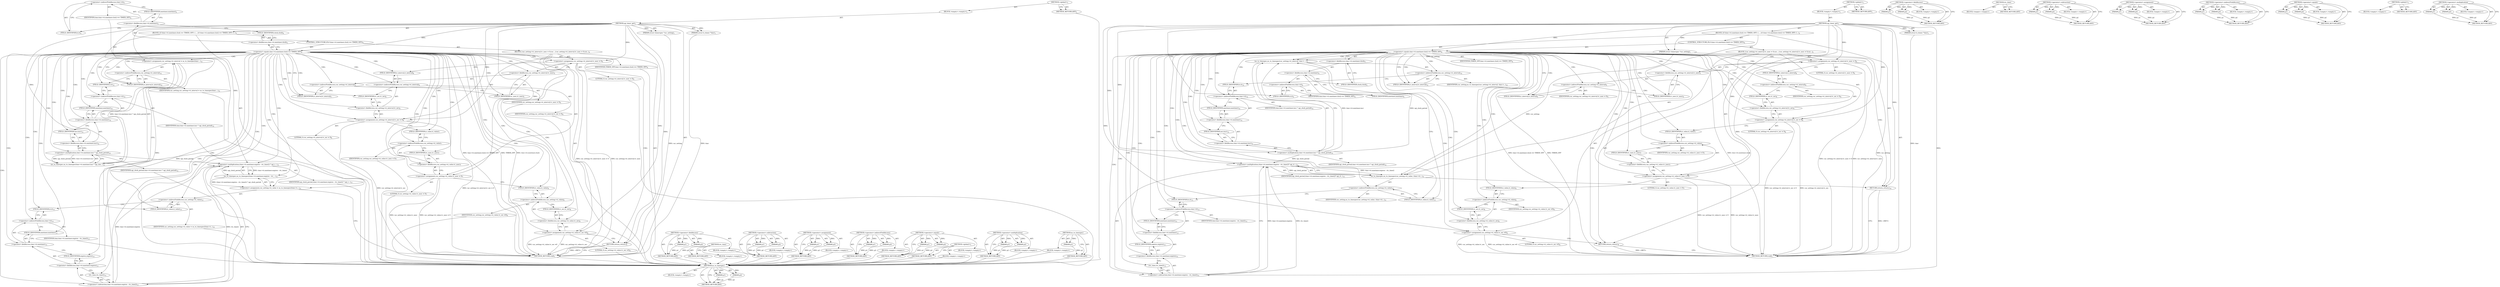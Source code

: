 digraph "&lt;operator&gt;.multiplication" {
vulnerable_122 [label=<(METHOD,ns_to_timespec)>];
vulnerable_123 [label=<(PARAM,p1)>];
vulnerable_124 [label=<(PARAM,p2)>];
vulnerable_125 [label=<(BLOCK,&lt;empty&gt;,&lt;empty&gt;)>];
vulnerable_126 [label=<(METHOD_RETURN,ANY)>];
vulnerable_6 [label=<(METHOD,&lt;global&gt;)<SUB>1</SUB>>];
vulnerable_7 [label=<(BLOCK,&lt;empty&gt;,&lt;empty&gt;)<SUB>1</SUB>>];
vulnerable_8 [label=<(METHOD,sgi_timer_get)<SUB>1</SUB>>];
vulnerable_9 [label=<(PARAM,struct k_itimer *timr)<SUB>1</SUB>>];
vulnerable_10 [label=<(PARAM,struct itimerspec *cur_setting)<SUB>1</SUB>>];
vulnerable_11 [label=<(BLOCK,{

	if (timr-&gt;it.mmtimer.clock == TIMER_OFF) {
...,{

	if (timr-&gt;it.mmtimer.clock == TIMER_OFF) {
...)<SUB>2</SUB>>];
vulnerable_12 [label=<(CONTROL_STRUCTURE,IF,if (timr-&gt;it.mmtimer.clock == TIMER_OFF))<SUB>4</SUB>>];
vulnerable_13 [label=<(&lt;operator&gt;.equals,timr-&gt;it.mmtimer.clock == TIMER_OFF)<SUB>4</SUB>>];
vulnerable_14 [label=<(&lt;operator&gt;.fieldAccess,timr-&gt;it.mmtimer.clock)<SUB>4</SUB>>];
vulnerable_15 [label=<(&lt;operator&gt;.fieldAccess,timr-&gt;it.mmtimer)<SUB>4</SUB>>];
vulnerable_16 [label=<(&lt;operator&gt;.indirectFieldAccess,timr-&gt;it)<SUB>4</SUB>>];
vulnerable_17 [label=<(IDENTIFIER,timr,timr-&gt;it.mmtimer.clock == TIMER_OFF)<SUB>4</SUB>>];
vulnerable_18 [label=<(FIELD_IDENTIFIER,it,it)<SUB>4</SUB>>];
vulnerable_19 [label=<(FIELD_IDENTIFIER,mmtimer,mmtimer)<SUB>4</SUB>>];
vulnerable_20 [label=<(FIELD_IDENTIFIER,clock,clock)<SUB>4</SUB>>];
vulnerable_21 [label=<(IDENTIFIER,TIMER_OFF,timr-&gt;it.mmtimer.clock == TIMER_OFF)<SUB>4</SUB>>];
vulnerable_22 [label=<(BLOCK,{
		cur_setting-&gt;it_interval.tv_nsec = 0;
		cur...,{
		cur_setting-&gt;it_interval.tv_nsec = 0;
		cur...)<SUB>4</SUB>>];
vulnerable_23 [label=<(&lt;operator&gt;.assignment,cur_setting-&gt;it_interval.tv_nsec = 0)<SUB>5</SUB>>];
vulnerable_24 [label=<(&lt;operator&gt;.fieldAccess,cur_setting-&gt;it_interval.tv_nsec)<SUB>5</SUB>>];
vulnerable_25 [label=<(&lt;operator&gt;.indirectFieldAccess,cur_setting-&gt;it_interval)<SUB>5</SUB>>];
vulnerable_26 [label=<(IDENTIFIER,cur_setting,cur_setting-&gt;it_interval.tv_nsec = 0)<SUB>5</SUB>>];
vulnerable_27 [label=<(FIELD_IDENTIFIER,it_interval,it_interval)<SUB>5</SUB>>];
vulnerable_28 [label=<(FIELD_IDENTIFIER,tv_nsec,tv_nsec)<SUB>5</SUB>>];
vulnerable_29 [label=<(LITERAL,0,cur_setting-&gt;it_interval.tv_nsec = 0)<SUB>5</SUB>>];
vulnerable_30 [label=<(&lt;operator&gt;.assignment,cur_setting-&gt;it_interval.tv_sec = 0)<SUB>6</SUB>>];
vulnerable_31 [label=<(&lt;operator&gt;.fieldAccess,cur_setting-&gt;it_interval.tv_sec)<SUB>6</SUB>>];
vulnerable_32 [label=<(&lt;operator&gt;.indirectFieldAccess,cur_setting-&gt;it_interval)<SUB>6</SUB>>];
vulnerable_33 [label=<(IDENTIFIER,cur_setting,cur_setting-&gt;it_interval.tv_sec = 0)<SUB>6</SUB>>];
vulnerable_34 [label=<(FIELD_IDENTIFIER,it_interval,it_interval)<SUB>6</SUB>>];
vulnerable_35 [label=<(FIELD_IDENTIFIER,tv_sec,tv_sec)<SUB>6</SUB>>];
vulnerable_36 [label=<(LITERAL,0,cur_setting-&gt;it_interval.tv_sec = 0)<SUB>6</SUB>>];
vulnerable_37 [label=<(&lt;operator&gt;.assignment,cur_setting-&gt;it_value.tv_nsec = 0)<SUB>7</SUB>>];
vulnerable_38 [label=<(&lt;operator&gt;.fieldAccess,cur_setting-&gt;it_value.tv_nsec)<SUB>7</SUB>>];
vulnerable_39 [label=<(&lt;operator&gt;.indirectFieldAccess,cur_setting-&gt;it_value)<SUB>7</SUB>>];
vulnerable_40 [label=<(IDENTIFIER,cur_setting,cur_setting-&gt;it_value.tv_nsec = 0)<SUB>7</SUB>>];
vulnerable_41 [label=<(FIELD_IDENTIFIER,it_value,it_value)<SUB>7</SUB>>];
vulnerable_42 [label=<(FIELD_IDENTIFIER,tv_nsec,tv_nsec)<SUB>7</SUB>>];
vulnerable_43 [label=<(LITERAL,0,cur_setting-&gt;it_value.tv_nsec = 0)<SUB>7</SUB>>];
vulnerable_44 [label=<(&lt;operator&gt;.assignment,cur_setting-&gt;it_value.tv_sec =0)<SUB>8</SUB>>];
vulnerable_45 [label=<(&lt;operator&gt;.fieldAccess,cur_setting-&gt;it_value.tv_sec)<SUB>8</SUB>>];
vulnerable_46 [label=<(&lt;operator&gt;.indirectFieldAccess,cur_setting-&gt;it_value)<SUB>8</SUB>>];
vulnerable_47 [label=<(IDENTIFIER,cur_setting,cur_setting-&gt;it_value.tv_sec =0)<SUB>8</SUB>>];
vulnerable_48 [label=<(FIELD_IDENTIFIER,it_value,it_value)<SUB>8</SUB>>];
vulnerable_49 [label=<(FIELD_IDENTIFIER,tv_sec,tv_sec)<SUB>8</SUB>>];
vulnerable_50 [label=<(LITERAL,0,cur_setting-&gt;it_value.tv_sec =0)<SUB>8</SUB>>];
vulnerable_51 [label=<(RETURN,return;,return;)<SUB>9</SUB>>];
vulnerable_52 [label=<(ns_to_timespec,ns_to_timespec(cur_setting-&gt;it_interval, timr-&gt;...)<SUB>12</SUB>>];
vulnerable_53 [label=<(&lt;operator&gt;.indirectFieldAccess,cur_setting-&gt;it_interval)<SUB>12</SUB>>];
vulnerable_54 [label=<(IDENTIFIER,cur_setting,ns_to_timespec(cur_setting-&gt;it_interval, timr-&gt;...)<SUB>12</SUB>>];
vulnerable_55 [label=<(FIELD_IDENTIFIER,it_interval,it_interval)<SUB>12</SUB>>];
vulnerable_56 [label=<(&lt;operator&gt;.multiplication,timr-&gt;it.mmtimer.incr * sgi_clock_period)<SUB>12</SUB>>];
vulnerable_57 [label=<(&lt;operator&gt;.fieldAccess,timr-&gt;it.mmtimer.incr)<SUB>12</SUB>>];
vulnerable_58 [label=<(&lt;operator&gt;.fieldAccess,timr-&gt;it.mmtimer)<SUB>12</SUB>>];
vulnerable_59 [label=<(&lt;operator&gt;.indirectFieldAccess,timr-&gt;it)<SUB>12</SUB>>];
vulnerable_60 [label=<(IDENTIFIER,timr,timr-&gt;it.mmtimer.incr * sgi_clock_period)<SUB>12</SUB>>];
vulnerable_61 [label=<(FIELD_IDENTIFIER,it,it)<SUB>12</SUB>>];
vulnerable_62 [label=<(FIELD_IDENTIFIER,mmtimer,mmtimer)<SUB>12</SUB>>];
vulnerable_63 [label=<(FIELD_IDENTIFIER,incr,incr)<SUB>12</SUB>>];
vulnerable_64 [label=<(IDENTIFIER,sgi_clock_period,timr-&gt;it.mmtimer.incr * sgi_clock_period)<SUB>12</SUB>>];
vulnerable_65 [label=<(ns_to_timespec,ns_to_timespec(cur_setting-&gt;it_value, (timr-&gt;it...)<SUB>13</SUB>>];
vulnerable_66 [label=<(&lt;operator&gt;.indirectFieldAccess,cur_setting-&gt;it_value)<SUB>13</SUB>>];
vulnerable_67 [label=<(IDENTIFIER,cur_setting,ns_to_timespec(cur_setting-&gt;it_value, (timr-&gt;it...)<SUB>13</SUB>>];
vulnerable_68 [label=<(FIELD_IDENTIFIER,it_value,it_value)<SUB>13</SUB>>];
vulnerable_69 [label=<(&lt;operator&gt;.multiplication,(timr-&gt;it.mmtimer.expires - rtc_time())* sgi_cl...)<SUB>13</SUB>>];
vulnerable_70 [label=<(&lt;operator&gt;.subtraction,timr-&gt;it.mmtimer.expires - rtc_time())<SUB>13</SUB>>];
vulnerable_71 [label=<(&lt;operator&gt;.fieldAccess,timr-&gt;it.mmtimer.expires)<SUB>13</SUB>>];
vulnerable_72 [label=<(&lt;operator&gt;.fieldAccess,timr-&gt;it.mmtimer)<SUB>13</SUB>>];
vulnerable_73 [label=<(&lt;operator&gt;.indirectFieldAccess,timr-&gt;it)<SUB>13</SUB>>];
vulnerable_74 [label=<(IDENTIFIER,timr,timr-&gt;it.mmtimer.expires - rtc_time())<SUB>13</SUB>>];
vulnerable_75 [label=<(FIELD_IDENTIFIER,it,it)<SUB>13</SUB>>];
vulnerable_76 [label=<(FIELD_IDENTIFIER,mmtimer,mmtimer)<SUB>13</SUB>>];
vulnerable_77 [label=<(FIELD_IDENTIFIER,expires,expires)<SUB>13</SUB>>];
vulnerable_78 [label=<(rtc_time,rtc_time())<SUB>13</SUB>>];
vulnerable_79 [label=<(IDENTIFIER,sgi_clock_period,(timr-&gt;it.mmtimer.expires - rtc_time())* sgi_cl...)<SUB>13</SUB>>];
vulnerable_80 [label=<(RETURN,return;,return;)<SUB>14</SUB>>];
vulnerable_81 [label=<(METHOD_RETURN,void)<SUB>1</SUB>>];
vulnerable_83 [label=<(METHOD_RETURN,ANY)<SUB>1</SUB>>];
vulnerable_107 [label=<(METHOD,&lt;operator&gt;.fieldAccess)>];
vulnerable_108 [label=<(PARAM,p1)>];
vulnerable_109 [label=<(PARAM,p2)>];
vulnerable_110 [label=<(BLOCK,&lt;empty&gt;,&lt;empty&gt;)>];
vulnerable_111 [label=<(METHOD_RETURN,ANY)>];
vulnerable_137 [label=<(METHOD,rtc_time)>];
vulnerable_138 [label=<(BLOCK,&lt;empty&gt;,&lt;empty&gt;)>];
vulnerable_139 [label=<(METHOD_RETURN,ANY)>];
vulnerable_132 [label=<(METHOD,&lt;operator&gt;.subtraction)>];
vulnerable_133 [label=<(PARAM,p1)>];
vulnerable_134 [label=<(PARAM,p2)>];
vulnerable_135 [label=<(BLOCK,&lt;empty&gt;,&lt;empty&gt;)>];
vulnerable_136 [label=<(METHOD_RETURN,ANY)>];
vulnerable_117 [label=<(METHOD,&lt;operator&gt;.assignment)>];
vulnerable_118 [label=<(PARAM,p1)>];
vulnerable_119 [label=<(PARAM,p2)>];
vulnerable_120 [label=<(BLOCK,&lt;empty&gt;,&lt;empty&gt;)>];
vulnerable_121 [label=<(METHOD_RETURN,ANY)>];
vulnerable_112 [label=<(METHOD,&lt;operator&gt;.indirectFieldAccess)>];
vulnerable_113 [label=<(PARAM,p1)>];
vulnerable_114 [label=<(PARAM,p2)>];
vulnerable_115 [label=<(BLOCK,&lt;empty&gt;,&lt;empty&gt;)>];
vulnerable_116 [label=<(METHOD_RETURN,ANY)>];
vulnerable_102 [label=<(METHOD,&lt;operator&gt;.equals)>];
vulnerable_103 [label=<(PARAM,p1)>];
vulnerable_104 [label=<(PARAM,p2)>];
vulnerable_105 [label=<(BLOCK,&lt;empty&gt;,&lt;empty&gt;)>];
vulnerable_106 [label=<(METHOD_RETURN,ANY)>];
vulnerable_96 [label=<(METHOD,&lt;global&gt;)<SUB>1</SUB>>];
vulnerable_97 [label=<(BLOCK,&lt;empty&gt;,&lt;empty&gt;)>];
vulnerable_98 [label=<(METHOD_RETURN,ANY)>];
vulnerable_127 [label=<(METHOD,&lt;operator&gt;.multiplication)>];
vulnerable_128 [label=<(PARAM,p1)>];
vulnerable_129 [label=<(PARAM,p2)>];
vulnerable_130 [label=<(BLOCK,&lt;empty&gt;,&lt;empty&gt;)>];
vulnerable_131 [label=<(METHOD_RETURN,ANY)>];
fixed_123 [label=<(METHOD,ns_to_timespec)>];
fixed_124 [label=<(PARAM,p1)>];
fixed_125 [label=<(BLOCK,&lt;empty&gt;,&lt;empty&gt;)>];
fixed_126 [label=<(METHOD_RETURN,ANY)>];
fixed_6 [label=<(METHOD,&lt;global&gt;)<SUB>1</SUB>>];
fixed_7 [label=<(BLOCK,&lt;empty&gt;,&lt;empty&gt;)<SUB>1</SUB>>];
fixed_8 [label=<(METHOD,sgi_timer_get)<SUB>1</SUB>>];
fixed_9 [label=<(PARAM,struct k_itimer *timr)<SUB>1</SUB>>];
fixed_10 [label=<(PARAM,struct itimerspec *cur_setting)<SUB>1</SUB>>];
fixed_11 [label=<(BLOCK,{

	if (timr-&gt;it.mmtimer.clock == TIMER_OFF) {
...,{

	if (timr-&gt;it.mmtimer.clock == TIMER_OFF) {
...)<SUB>2</SUB>>];
fixed_12 [label=<(CONTROL_STRUCTURE,IF,if (timr-&gt;it.mmtimer.clock == TIMER_OFF))<SUB>4</SUB>>];
fixed_13 [label=<(&lt;operator&gt;.equals,timr-&gt;it.mmtimer.clock == TIMER_OFF)<SUB>4</SUB>>];
fixed_14 [label=<(&lt;operator&gt;.fieldAccess,timr-&gt;it.mmtimer.clock)<SUB>4</SUB>>];
fixed_15 [label=<(&lt;operator&gt;.fieldAccess,timr-&gt;it.mmtimer)<SUB>4</SUB>>];
fixed_16 [label=<(&lt;operator&gt;.indirectFieldAccess,timr-&gt;it)<SUB>4</SUB>>];
fixed_17 [label=<(IDENTIFIER,timr,timr-&gt;it.mmtimer.clock == TIMER_OFF)<SUB>4</SUB>>];
fixed_18 [label=<(FIELD_IDENTIFIER,it,it)<SUB>4</SUB>>];
fixed_19 [label=<(FIELD_IDENTIFIER,mmtimer,mmtimer)<SUB>4</SUB>>];
fixed_20 [label=<(FIELD_IDENTIFIER,clock,clock)<SUB>4</SUB>>];
fixed_21 [label=<(IDENTIFIER,TIMER_OFF,timr-&gt;it.mmtimer.clock == TIMER_OFF)<SUB>4</SUB>>];
fixed_22 [label=<(BLOCK,{
		cur_setting-&gt;it_interval.tv_nsec = 0;
		cur...,{
		cur_setting-&gt;it_interval.tv_nsec = 0;
		cur...)<SUB>4</SUB>>];
fixed_23 [label=<(&lt;operator&gt;.assignment,cur_setting-&gt;it_interval.tv_nsec = 0)<SUB>5</SUB>>];
fixed_24 [label=<(&lt;operator&gt;.fieldAccess,cur_setting-&gt;it_interval.tv_nsec)<SUB>5</SUB>>];
fixed_25 [label=<(&lt;operator&gt;.indirectFieldAccess,cur_setting-&gt;it_interval)<SUB>5</SUB>>];
fixed_26 [label=<(IDENTIFIER,cur_setting,cur_setting-&gt;it_interval.tv_nsec = 0)<SUB>5</SUB>>];
fixed_27 [label=<(FIELD_IDENTIFIER,it_interval,it_interval)<SUB>5</SUB>>];
fixed_28 [label=<(FIELD_IDENTIFIER,tv_nsec,tv_nsec)<SUB>5</SUB>>];
fixed_29 [label=<(LITERAL,0,cur_setting-&gt;it_interval.tv_nsec = 0)<SUB>5</SUB>>];
fixed_30 [label=<(&lt;operator&gt;.assignment,cur_setting-&gt;it_interval.tv_sec = 0)<SUB>6</SUB>>];
fixed_31 [label=<(&lt;operator&gt;.fieldAccess,cur_setting-&gt;it_interval.tv_sec)<SUB>6</SUB>>];
fixed_32 [label=<(&lt;operator&gt;.indirectFieldAccess,cur_setting-&gt;it_interval)<SUB>6</SUB>>];
fixed_33 [label=<(IDENTIFIER,cur_setting,cur_setting-&gt;it_interval.tv_sec = 0)<SUB>6</SUB>>];
fixed_34 [label=<(FIELD_IDENTIFIER,it_interval,it_interval)<SUB>6</SUB>>];
fixed_35 [label=<(FIELD_IDENTIFIER,tv_sec,tv_sec)<SUB>6</SUB>>];
fixed_36 [label=<(LITERAL,0,cur_setting-&gt;it_interval.tv_sec = 0)<SUB>6</SUB>>];
fixed_37 [label=<(&lt;operator&gt;.assignment,cur_setting-&gt;it_value.tv_nsec = 0)<SUB>7</SUB>>];
fixed_38 [label=<(&lt;operator&gt;.fieldAccess,cur_setting-&gt;it_value.tv_nsec)<SUB>7</SUB>>];
fixed_39 [label=<(&lt;operator&gt;.indirectFieldAccess,cur_setting-&gt;it_value)<SUB>7</SUB>>];
fixed_40 [label=<(IDENTIFIER,cur_setting,cur_setting-&gt;it_value.tv_nsec = 0)<SUB>7</SUB>>];
fixed_41 [label=<(FIELD_IDENTIFIER,it_value,it_value)<SUB>7</SUB>>];
fixed_42 [label=<(FIELD_IDENTIFIER,tv_nsec,tv_nsec)<SUB>7</SUB>>];
fixed_43 [label=<(LITERAL,0,cur_setting-&gt;it_value.tv_nsec = 0)<SUB>7</SUB>>];
fixed_44 [label=<(&lt;operator&gt;.assignment,cur_setting-&gt;it_value.tv_sec =0)<SUB>8</SUB>>];
fixed_45 [label=<(&lt;operator&gt;.fieldAccess,cur_setting-&gt;it_value.tv_sec)<SUB>8</SUB>>];
fixed_46 [label=<(&lt;operator&gt;.indirectFieldAccess,cur_setting-&gt;it_value)<SUB>8</SUB>>];
fixed_47 [label=<(IDENTIFIER,cur_setting,cur_setting-&gt;it_value.tv_sec =0)<SUB>8</SUB>>];
fixed_48 [label=<(FIELD_IDENTIFIER,it_value,it_value)<SUB>8</SUB>>];
fixed_49 [label=<(FIELD_IDENTIFIER,tv_sec,tv_sec)<SUB>8</SUB>>];
fixed_50 [label=<(LITERAL,0,cur_setting-&gt;it_value.tv_sec =0)<SUB>8</SUB>>];
fixed_51 [label=<(RETURN,return;,return;)<SUB>9</SUB>>];
fixed_52 [label=<(&lt;operator&gt;.assignment,cur_setting-&gt;it_interval = ns_to_timespec(timr-...)<SUB>12</SUB>>];
fixed_53 [label=<(&lt;operator&gt;.indirectFieldAccess,cur_setting-&gt;it_interval)<SUB>12</SUB>>];
fixed_54 [label=<(IDENTIFIER,cur_setting,cur_setting-&gt;it_interval = ns_to_timespec(timr-...)<SUB>12</SUB>>];
fixed_55 [label=<(FIELD_IDENTIFIER,it_interval,it_interval)<SUB>12</SUB>>];
fixed_56 [label=<(ns_to_timespec,ns_to_timespec(timr-&gt;it.mmtimer.incr * sgi_cloc...)<SUB>12</SUB>>];
fixed_57 [label=<(&lt;operator&gt;.multiplication,timr-&gt;it.mmtimer.incr * sgi_clock_period)<SUB>12</SUB>>];
fixed_58 [label=<(&lt;operator&gt;.fieldAccess,timr-&gt;it.mmtimer.incr)<SUB>12</SUB>>];
fixed_59 [label=<(&lt;operator&gt;.fieldAccess,timr-&gt;it.mmtimer)<SUB>12</SUB>>];
fixed_60 [label=<(&lt;operator&gt;.indirectFieldAccess,timr-&gt;it)<SUB>12</SUB>>];
fixed_61 [label=<(IDENTIFIER,timr,timr-&gt;it.mmtimer.incr * sgi_clock_period)<SUB>12</SUB>>];
fixed_62 [label=<(FIELD_IDENTIFIER,it,it)<SUB>12</SUB>>];
fixed_63 [label=<(FIELD_IDENTIFIER,mmtimer,mmtimer)<SUB>12</SUB>>];
fixed_64 [label=<(FIELD_IDENTIFIER,incr,incr)<SUB>12</SUB>>];
fixed_65 [label=<(IDENTIFIER,sgi_clock_period,timr-&gt;it.mmtimer.incr * sgi_clock_period)<SUB>12</SUB>>];
fixed_66 [label=<(&lt;operator&gt;.assignment,cur_setting-&gt;it_value = ns_to_timespec((timr-&gt;i...)<SUB>13</SUB>>];
fixed_67 [label=<(&lt;operator&gt;.indirectFieldAccess,cur_setting-&gt;it_value)<SUB>13</SUB>>];
fixed_68 [label=<(IDENTIFIER,cur_setting,cur_setting-&gt;it_value = ns_to_timespec((timr-&gt;i...)<SUB>13</SUB>>];
fixed_69 [label=<(FIELD_IDENTIFIER,it_value,it_value)<SUB>13</SUB>>];
fixed_70 [label=<(ns_to_timespec,ns_to_timespec((timr-&gt;it.mmtimer.expires - rtc_...)<SUB>13</SUB>>];
fixed_71 [label=<(&lt;operator&gt;.multiplication,(timr-&gt;it.mmtimer.expires - rtc_time()) * sgi_c...)<SUB>13</SUB>>];
fixed_72 [label=<(&lt;operator&gt;.subtraction,timr-&gt;it.mmtimer.expires - rtc_time())<SUB>13</SUB>>];
fixed_73 [label=<(&lt;operator&gt;.fieldAccess,timr-&gt;it.mmtimer.expires)<SUB>13</SUB>>];
fixed_74 [label=<(&lt;operator&gt;.fieldAccess,timr-&gt;it.mmtimer)<SUB>13</SUB>>];
fixed_75 [label=<(&lt;operator&gt;.indirectFieldAccess,timr-&gt;it)<SUB>13</SUB>>];
fixed_76 [label=<(IDENTIFIER,timr,timr-&gt;it.mmtimer.expires - rtc_time())<SUB>13</SUB>>];
fixed_77 [label=<(FIELD_IDENTIFIER,it,it)<SUB>13</SUB>>];
fixed_78 [label=<(FIELD_IDENTIFIER,mmtimer,mmtimer)<SUB>13</SUB>>];
fixed_79 [label=<(FIELD_IDENTIFIER,expires,expires)<SUB>13</SUB>>];
fixed_80 [label=<(rtc_time,rtc_time())<SUB>13</SUB>>];
fixed_81 [label=<(IDENTIFIER,sgi_clock_period,(timr-&gt;it.mmtimer.expires - rtc_time()) * sgi_c...)<SUB>13</SUB>>];
fixed_82 [label=<(METHOD_RETURN,void)<SUB>1</SUB>>];
fixed_84 [label=<(METHOD_RETURN,ANY)<SUB>1</SUB>>];
fixed_108 [label=<(METHOD,&lt;operator&gt;.fieldAccess)>];
fixed_109 [label=<(PARAM,p1)>];
fixed_110 [label=<(PARAM,p2)>];
fixed_111 [label=<(BLOCK,&lt;empty&gt;,&lt;empty&gt;)>];
fixed_112 [label=<(METHOD_RETURN,ANY)>];
fixed_137 [label=<(METHOD,rtc_time)>];
fixed_138 [label=<(BLOCK,&lt;empty&gt;,&lt;empty&gt;)>];
fixed_139 [label=<(METHOD_RETURN,ANY)>];
fixed_132 [label=<(METHOD,&lt;operator&gt;.subtraction)>];
fixed_133 [label=<(PARAM,p1)>];
fixed_134 [label=<(PARAM,p2)>];
fixed_135 [label=<(BLOCK,&lt;empty&gt;,&lt;empty&gt;)>];
fixed_136 [label=<(METHOD_RETURN,ANY)>];
fixed_118 [label=<(METHOD,&lt;operator&gt;.assignment)>];
fixed_119 [label=<(PARAM,p1)>];
fixed_120 [label=<(PARAM,p2)>];
fixed_121 [label=<(BLOCK,&lt;empty&gt;,&lt;empty&gt;)>];
fixed_122 [label=<(METHOD_RETURN,ANY)>];
fixed_113 [label=<(METHOD,&lt;operator&gt;.indirectFieldAccess)>];
fixed_114 [label=<(PARAM,p1)>];
fixed_115 [label=<(PARAM,p2)>];
fixed_116 [label=<(BLOCK,&lt;empty&gt;,&lt;empty&gt;)>];
fixed_117 [label=<(METHOD_RETURN,ANY)>];
fixed_103 [label=<(METHOD,&lt;operator&gt;.equals)>];
fixed_104 [label=<(PARAM,p1)>];
fixed_105 [label=<(PARAM,p2)>];
fixed_106 [label=<(BLOCK,&lt;empty&gt;,&lt;empty&gt;)>];
fixed_107 [label=<(METHOD_RETURN,ANY)>];
fixed_97 [label=<(METHOD,&lt;global&gt;)<SUB>1</SUB>>];
fixed_98 [label=<(BLOCK,&lt;empty&gt;,&lt;empty&gt;)>];
fixed_99 [label=<(METHOD_RETURN,ANY)>];
fixed_127 [label=<(METHOD,&lt;operator&gt;.multiplication)>];
fixed_128 [label=<(PARAM,p1)>];
fixed_129 [label=<(PARAM,p2)>];
fixed_130 [label=<(BLOCK,&lt;empty&gt;,&lt;empty&gt;)>];
fixed_131 [label=<(METHOD_RETURN,ANY)>];
vulnerable_122 -> vulnerable_123  [key=0, label="AST: "];
vulnerable_122 -> vulnerable_123  [key=1, label="DDG: "];
vulnerable_122 -> vulnerable_125  [key=0, label="AST: "];
vulnerable_122 -> vulnerable_124  [key=0, label="AST: "];
vulnerable_122 -> vulnerable_124  [key=1, label="DDG: "];
vulnerable_122 -> vulnerable_126  [key=0, label="AST: "];
vulnerable_122 -> vulnerable_126  [key=1, label="CFG: "];
vulnerable_123 -> vulnerable_126  [key=0, label="DDG: p1"];
vulnerable_124 -> vulnerable_126  [key=0, label="DDG: p2"];
vulnerable_6 -> vulnerable_7  [key=0, label="AST: "];
vulnerable_6 -> vulnerable_83  [key=0, label="AST: "];
vulnerable_6 -> vulnerable_83  [key=1, label="CFG: "];
vulnerable_7 -> vulnerable_8  [key=0, label="AST: "];
vulnerable_8 -> vulnerable_9  [key=0, label="AST: "];
vulnerable_8 -> vulnerable_9  [key=1, label="DDG: "];
vulnerable_8 -> vulnerable_10  [key=0, label="AST: "];
vulnerable_8 -> vulnerable_10  [key=1, label="DDG: "];
vulnerable_8 -> vulnerable_11  [key=0, label="AST: "];
vulnerable_8 -> vulnerable_81  [key=0, label="AST: "];
vulnerable_8 -> vulnerable_18  [key=0, label="CFG: "];
vulnerable_8 -> vulnerable_80  [key=0, label="DDG: "];
vulnerable_8 -> vulnerable_13  [key=0, label="DDG: "];
vulnerable_8 -> vulnerable_23  [key=0, label="DDG: "];
vulnerable_8 -> vulnerable_30  [key=0, label="DDG: "];
vulnerable_8 -> vulnerable_37  [key=0, label="DDG: "];
vulnerable_8 -> vulnerable_44  [key=0, label="DDG: "];
vulnerable_8 -> vulnerable_51  [key=0, label="DDG: "];
vulnerable_8 -> vulnerable_56  [key=0, label="DDG: "];
vulnerable_8 -> vulnerable_69  [key=0, label="DDG: "];
vulnerable_8 -> vulnerable_70  [key=0, label="DDG: "];
vulnerable_9 -> vulnerable_81  [key=0, label="DDG: timr"];
vulnerable_10 -> vulnerable_81  [key=0, label="DDG: cur_setting"];
vulnerable_10 -> vulnerable_52  [key=0, label="DDG: cur_setting"];
vulnerable_10 -> vulnerable_65  [key=0, label="DDG: cur_setting"];
vulnerable_11 -> vulnerable_12  [key=0, label="AST: "];
vulnerable_11 -> vulnerable_52  [key=0, label="AST: "];
vulnerable_11 -> vulnerable_65  [key=0, label="AST: "];
vulnerable_11 -> vulnerable_80  [key=0, label="AST: "];
vulnerable_12 -> vulnerable_13  [key=0, label="AST: "];
vulnerable_12 -> vulnerable_22  [key=0, label="AST: "];
vulnerable_13 -> vulnerable_14  [key=0, label="AST: "];
vulnerable_13 -> vulnerable_21  [key=0, label="AST: "];
vulnerable_13 -> vulnerable_27  [key=0, label="CFG: "];
vulnerable_13 -> vulnerable_27  [key=1, label="CDG: "];
vulnerable_13 -> vulnerable_55  [key=0, label="CFG: "];
vulnerable_13 -> vulnerable_55  [key=1, label="CDG: "];
vulnerable_13 -> vulnerable_81  [key=0, label="DDG: timr-&gt;it.mmtimer.clock"];
vulnerable_13 -> vulnerable_81  [key=1, label="DDG: timr-&gt;it.mmtimer.clock == TIMER_OFF"];
vulnerable_13 -> vulnerable_81  [key=2, label="DDG: TIMER_OFF"];
vulnerable_13 -> vulnerable_30  [key=0, label="CDG: "];
vulnerable_13 -> vulnerable_34  [key=0, label="CDG: "];
vulnerable_13 -> vulnerable_48  [key=0, label="CDG: "];
vulnerable_13 -> vulnerable_32  [key=0, label="CDG: "];
vulnerable_13 -> vulnerable_68  [key=0, label="CDG: "];
vulnerable_13 -> vulnerable_49  [key=0, label="CDG: "];
vulnerable_13 -> vulnerable_73  [key=0, label="CDG: "];
vulnerable_13 -> vulnerable_77  [key=0, label="CDG: "];
vulnerable_13 -> vulnerable_42  [key=0, label="CDG: "];
vulnerable_13 -> vulnerable_51  [key=0, label="CDG: "];
vulnerable_13 -> vulnerable_57  [key=0, label="CDG: "];
vulnerable_13 -> vulnerable_28  [key=0, label="CDG: "];
vulnerable_13 -> vulnerable_66  [key=0, label="CDG: "];
vulnerable_13 -> vulnerable_75  [key=0, label="CDG: "];
vulnerable_13 -> vulnerable_52  [key=0, label="CDG: "];
vulnerable_13 -> vulnerable_37  [key=0, label="CDG: "];
vulnerable_13 -> vulnerable_46  [key=0, label="CDG: "];
vulnerable_13 -> vulnerable_38  [key=0, label="CDG: "];
vulnerable_13 -> vulnerable_25  [key=0, label="CDG: "];
vulnerable_13 -> vulnerable_72  [key=0, label="CDG: "];
vulnerable_13 -> vulnerable_56  [key=0, label="CDG: "];
vulnerable_13 -> vulnerable_69  [key=0, label="CDG: "];
vulnerable_13 -> vulnerable_45  [key=0, label="CDG: "];
vulnerable_13 -> vulnerable_76  [key=0, label="CDG: "];
vulnerable_13 -> vulnerable_65  [key=0, label="CDG: "];
vulnerable_13 -> vulnerable_59  [key=0, label="CDG: "];
vulnerable_13 -> vulnerable_44  [key=0, label="CDG: "];
vulnerable_13 -> vulnerable_35  [key=0, label="CDG: "];
vulnerable_13 -> vulnerable_24  [key=0, label="CDG: "];
vulnerable_13 -> vulnerable_80  [key=0, label="CDG: "];
vulnerable_13 -> vulnerable_58  [key=0, label="CDG: "];
vulnerable_13 -> vulnerable_61  [key=0, label="CDG: "];
vulnerable_13 -> vulnerable_23  [key=0, label="CDG: "];
vulnerable_13 -> vulnerable_71  [key=0, label="CDG: "];
vulnerable_13 -> vulnerable_53  [key=0, label="CDG: "];
vulnerable_13 -> vulnerable_41  [key=0, label="CDG: "];
vulnerable_13 -> vulnerable_70  [key=0, label="CDG: "];
vulnerable_13 -> vulnerable_63  [key=0, label="CDG: "];
vulnerable_13 -> vulnerable_78  [key=0, label="CDG: "];
vulnerable_13 -> vulnerable_62  [key=0, label="CDG: "];
vulnerable_13 -> vulnerable_39  [key=0, label="CDG: "];
vulnerable_13 -> vulnerable_31  [key=0, label="CDG: "];
vulnerable_14 -> vulnerable_15  [key=0, label="AST: "];
vulnerable_14 -> vulnerable_20  [key=0, label="AST: "];
vulnerable_14 -> vulnerable_13  [key=0, label="CFG: "];
vulnerable_15 -> vulnerable_16  [key=0, label="AST: "];
vulnerable_15 -> vulnerable_19  [key=0, label="AST: "];
vulnerable_15 -> vulnerable_20  [key=0, label="CFG: "];
vulnerable_16 -> vulnerable_17  [key=0, label="AST: "];
vulnerable_16 -> vulnerable_18  [key=0, label="AST: "];
vulnerable_16 -> vulnerable_19  [key=0, label="CFG: "];
vulnerable_18 -> vulnerable_16  [key=0, label="CFG: "];
vulnerable_19 -> vulnerable_15  [key=0, label="CFG: "];
vulnerable_20 -> vulnerable_14  [key=0, label="CFG: "];
vulnerable_22 -> vulnerable_23  [key=0, label="AST: "];
vulnerable_22 -> vulnerable_30  [key=0, label="AST: "];
vulnerable_22 -> vulnerable_37  [key=0, label="AST: "];
vulnerable_22 -> vulnerable_44  [key=0, label="AST: "];
vulnerable_22 -> vulnerable_51  [key=0, label="AST: "];
vulnerable_23 -> vulnerable_24  [key=0, label="AST: "];
vulnerable_23 -> vulnerable_29  [key=0, label="AST: "];
vulnerable_23 -> vulnerable_34  [key=0, label="CFG: "];
vulnerable_23 -> vulnerable_81  [key=0, label="DDG: cur_setting-&gt;it_interval.tv_nsec"];
vulnerable_23 -> vulnerable_81  [key=1, label="DDG: cur_setting-&gt;it_interval.tv_nsec = 0"];
vulnerable_24 -> vulnerable_25  [key=0, label="AST: "];
vulnerable_24 -> vulnerable_28  [key=0, label="AST: "];
vulnerable_24 -> vulnerable_23  [key=0, label="CFG: "];
vulnerable_25 -> vulnerable_26  [key=0, label="AST: "];
vulnerable_25 -> vulnerable_27  [key=0, label="AST: "];
vulnerable_25 -> vulnerable_28  [key=0, label="CFG: "];
vulnerable_27 -> vulnerable_25  [key=0, label="CFG: "];
vulnerable_28 -> vulnerable_24  [key=0, label="CFG: "];
vulnerable_30 -> vulnerable_31  [key=0, label="AST: "];
vulnerable_30 -> vulnerable_36  [key=0, label="AST: "];
vulnerable_30 -> vulnerable_41  [key=0, label="CFG: "];
vulnerable_30 -> vulnerable_81  [key=0, label="DDG: cur_setting-&gt;it_interval.tv_sec"];
vulnerable_30 -> vulnerable_81  [key=1, label="DDG: cur_setting-&gt;it_interval.tv_sec = 0"];
vulnerable_31 -> vulnerable_32  [key=0, label="AST: "];
vulnerable_31 -> vulnerable_35  [key=0, label="AST: "];
vulnerable_31 -> vulnerable_30  [key=0, label="CFG: "];
vulnerable_32 -> vulnerable_33  [key=0, label="AST: "];
vulnerable_32 -> vulnerable_34  [key=0, label="AST: "];
vulnerable_32 -> vulnerable_35  [key=0, label="CFG: "];
vulnerable_34 -> vulnerable_32  [key=0, label="CFG: "];
vulnerable_35 -> vulnerable_31  [key=0, label="CFG: "];
vulnerable_37 -> vulnerable_38  [key=0, label="AST: "];
vulnerable_37 -> vulnerable_43  [key=0, label="AST: "];
vulnerable_37 -> vulnerable_48  [key=0, label="CFG: "];
vulnerable_37 -> vulnerable_81  [key=0, label="DDG: cur_setting-&gt;it_value.tv_nsec"];
vulnerable_37 -> vulnerable_81  [key=1, label="DDG: cur_setting-&gt;it_value.tv_nsec = 0"];
vulnerable_38 -> vulnerable_39  [key=0, label="AST: "];
vulnerable_38 -> vulnerable_42  [key=0, label="AST: "];
vulnerable_38 -> vulnerable_37  [key=0, label="CFG: "];
vulnerable_39 -> vulnerable_40  [key=0, label="AST: "];
vulnerable_39 -> vulnerable_41  [key=0, label="AST: "];
vulnerable_39 -> vulnerable_42  [key=0, label="CFG: "];
vulnerable_41 -> vulnerable_39  [key=0, label="CFG: "];
vulnerable_42 -> vulnerable_38  [key=0, label="CFG: "];
vulnerable_44 -> vulnerable_45  [key=0, label="AST: "];
vulnerable_44 -> vulnerable_50  [key=0, label="AST: "];
vulnerable_44 -> vulnerable_51  [key=0, label="CFG: "];
vulnerable_44 -> vulnerable_81  [key=0, label="DDG: cur_setting-&gt;it_value.tv_sec"];
vulnerable_44 -> vulnerable_81  [key=1, label="DDG: cur_setting-&gt;it_value.tv_sec =0"];
vulnerable_45 -> vulnerable_46  [key=0, label="AST: "];
vulnerable_45 -> vulnerable_49  [key=0, label="AST: "];
vulnerable_45 -> vulnerable_44  [key=0, label="CFG: "];
vulnerable_46 -> vulnerable_47  [key=0, label="AST: "];
vulnerable_46 -> vulnerable_48  [key=0, label="AST: "];
vulnerable_46 -> vulnerable_49  [key=0, label="CFG: "];
vulnerable_48 -> vulnerable_46  [key=0, label="CFG: "];
vulnerable_49 -> vulnerable_45  [key=0, label="CFG: "];
vulnerable_51 -> vulnerable_81  [key=0, label="CFG: "];
vulnerable_51 -> vulnerable_81  [key=1, label="DDG: &lt;RET&gt;"];
vulnerable_52 -> vulnerable_53  [key=0, label="AST: "];
vulnerable_52 -> vulnerable_56  [key=0, label="AST: "];
vulnerable_52 -> vulnerable_68  [key=0, label="CFG: "];
vulnerable_53 -> vulnerable_54  [key=0, label="AST: "];
vulnerable_53 -> vulnerable_55  [key=0, label="AST: "];
vulnerable_53 -> vulnerable_61  [key=0, label="CFG: "];
vulnerable_55 -> vulnerable_53  [key=0, label="CFG: "];
vulnerable_56 -> vulnerable_57  [key=0, label="AST: "];
vulnerable_56 -> vulnerable_64  [key=0, label="AST: "];
vulnerable_56 -> vulnerable_52  [key=0, label="CFG: "];
vulnerable_56 -> vulnerable_52  [key=1, label="DDG: timr-&gt;it.mmtimer.incr"];
vulnerable_56 -> vulnerable_52  [key=2, label="DDG: sgi_clock_period"];
vulnerable_56 -> vulnerable_69  [key=0, label="DDG: sgi_clock_period"];
vulnerable_57 -> vulnerable_58  [key=0, label="AST: "];
vulnerable_57 -> vulnerable_63  [key=0, label="AST: "];
vulnerable_57 -> vulnerable_56  [key=0, label="CFG: "];
vulnerable_58 -> vulnerable_59  [key=0, label="AST: "];
vulnerable_58 -> vulnerable_62  [key=0, label="AST: "];
vulnerable_58 -> vulnerable_63  [key=0, label="CFG: "];
vulnerable_59 -> vulnerable_60  [key=0, label="AST: "];
vulnerable_59 -> vulnerable_61  [key=0, label="AST: "];
vulnerable_59 -> vulnerable_62  [key=0, label="CFG: "];
vulnerable_61 -> vulnerable_59  [key=0, label="CFG: "];
vulnerable_62 -> vulnerable_58  [key=0, label="CFG: "];
vulnerable_63 -> vulnerable_57  [key=0, label="CFG: "];
vulnerable_65 -> vulnerable_66  [key=0, label="AST: "];
vulnerable_65 -> vulnerable_69  [key=0, label="AST: "];
vulnerable_65 -> vulnerable_80  [key=0, label="CFG: "];
vulnerable_66 -> vulnerable_67  [key=0, label="AST: "];
vulnerable_66 -> vulnerable_68  [key=0, label="AST: "];
vulnerable_66 -> vulnerable_75  [key=0, label="CFG: "];
vulnerable_68 -> vulnerable_66  [key=0, label="CFG: "];
vulnerable_69 -> vulnerable_70  [key=0, label="AST: "];
vulnerable_69 -> vulnerable_79  [key=0, label="AST: "];
vulnerable_69 -> vulnerable_65  [key=0, label="CFG: "];
vulnerable_69 -> vulnerable_65  [key=1, label="DDG: timr-&gt;it.mmtimer.expires - rtc_time()"];
vulnerable_69 -> vulnerable_65  [key=2, label="DDG: sgi_clock_period"];
vulnerable_70 -> vulnerable_71  [key=0, label="AST: "];
vulnerable_70 -> vulnerable_78  [key=0, label="AST: "];
vulnerable_70 -> vulnerable_69  [key=0, label="CFG: "];
vulnerable_70 -> vulnerable_69  [key=1, label="DDG: timr-&gt;it.mmtimer.expires"];
vulnerable_70 -> vulnerable_69  [key=2, label="DDG: rtc_time()"];
vulnerable_71 -> vulnerable_72  [key=0, label="AST: "];
vulnerable_71 -> vulnerable_77  [key=0, label="AST: "];
vulnerable_71 -> vulnerable_78  [key=0, label="CFG: "];
vulnerable_72 -> vulnerable_73  [key=0, label="AST: "];
vulnerable_72 -> vulnerable_76  [key=0, label="AST: "];
vulnerable_72 -> vulnerable_77  [key=0, label="CFG: "];
vulnerable_73 -> vulnerable_74  [key=0, label="AST: "];
vulnerable_73 -> vulnerable_75  [key=0, label="AST: "];
vulnerable_73 -> vulnerable_76  [key=0, label="CFG: "];
vulnerable_75 -> vulnerable_73  [key=0, label="CFG: "];
vulnerable_76 -> vulnerable_72  [key=0, label="CFG: "];
vulnerable_77 -> vulnerable_71  [key=0, label="CFG: "];
vulnerable_78 -> vulnerable_70  [key=0, label="CFG: "];
vulnerable_80 -> vulnerable_81  [key=0, label="CFG: "];
vulnerable_80 -> vulnerable_81  [key=1, label="DDG: &lt;RET&gt;"];
vulnerable_107 -> vulnerable_108  [key=0, label="AST: "];
vulnerable_107 -> vulnerable_108  [key=1, label="DDG: "];
vulnerable_107 -> vulnerable_110  [key=0, label="AST: "];
vulnerable_107 -> vulnerable_109  [key=0, label="AST: "];
vulnerable_107 -> vulnerable_109  [key=1, label="DDG: "];
vulnerable_107 -> vulnerable_111  [key=0, label="AST: "];
vulnerable_107 -> vulnerable_111  [key=1, label="CFG: "];
vulnerable_108 -> vulnerable_111  [key=0, label="DDG: p1"];
vulnerable_109 -> vulnerable_111  [key=0, label="DDG: p2"];
vulnerable_137 -> vulnerable_138  [key=0, label="AST: "];
vulnerable_137 -> vulnerable_139  [key=0, label="AST: "];
vulnerable_137 -> vulnerable_139  [key=1, label="CFG: "];
vulnerable_132 -> vulnerable_133  [key=0, label="AST: "];
vulnerable_132 -> vulnerable_133  [key=1, label="DDG: "];
vulnerable_132 -> vulnerable_135  [key=0, label="AST: "];
vulnerable_132 -> vulnerable_134  [key=0, label="AST: "];
vulnerable_132 -> vulnerable_134  [key=1, label="DDG: "];
vulnerable_132 -> vulnerable_136  [key=0, label="AST: "];
vulnerable_132 -> vulnerable_136  [key=1, label="CFG: "];
vulnerable_133 -> vulnerable_136  [key=0, label="DDG: p1"];
vulnerable_134 -> vulnerable_136  [key=0, label="DDG: p2"];
vulnerable_117 -> vulnerable_118  [key=0, label="AST: "];
vulnerable_117 -> vulnerable_118  [key=1, label="DDG: "];
vulnerable_117 -> vulnerable_120  [key=0, label="AST: "];
vulnerable_117 -> vulnerable_119  [key=0, label="AST: "];
vulnerable_117 -> vulnerable_119  [key=1, label="DDG: "];
vulnerable_117 -> vulnerable_121  [key=0, label="AST: "];
vulnerable_117 -> vulnerable_121  [key=1, label="CFG: "];
vulnerable_118 -> vulnerable_121  [key=0, label="DDG: p1"];
vulnerable_119 -> vulnerable_121  [key=0, label="DDG: p2"];
vulnerable_112 -> vulnerable_113  [key=0, label="AST: "];
vulnerable_112 -> vulnerable_113  [key=1, label="DDG: "];
vulnerable_112 -> vulnerable_115  [key=0, label="AST: "];
vulnerable_112 -> vulnerable_114  [key=0, label="AST: "];
vulnerable_112 -> vulnerable_114  [key=1, label="DDG: "];
vulnerable_112 -> vulnerable_116  [key=0, label="AST: "];
vulnerable_112 -> vulnerable_116  [key=1, label="CFG: "];
vulnerable_113 -> vulnerable_116  [key=0, label="DDG: p1"];
vulnerable_114 -> vulnerable_116  [key=0, label="DDG: p2"];
vulnerable_102 -> vulnerable_103  [key=0, label="AST: "];
vulnerable_102 -> vulnerable_103  [key=1, label="DDG: "];
vulnerable_102 -> vulnerable_105  [key=0, label="AST: "];
vulnerable_102 -> vulnerable_104  [key=0, label="AST: "];
vulnerable_102 -> vulnerable_104  [key=1, label="DDG: "];
vulnerable_102 -> vulnerable_106  [key=0, label="AST: "];
vulnerable_102 -> vulnerable_106  [key=1, label="CFG: "];
vulnerable_103 -> vulnerable_106  [key=0, label="DDG: p1"];
vulnerable_104 -> vulnerable_106  [key=0, label="DDG: p2"];
vulnerable_96 -> vulnerable_97  [key=0, label="AST: "];
vulnerable_96 -> vulnerable_98  [key=0, label="AST: "];
vulnerable_96 -> vulnerable_98  [key=1, label="CFG: "];
vulnerable_127 -> vulnerable_128  [key=0, label="AST: "];
vulnerable_127 -> vulnerable_128  [key=1, label="DDG: "];
vulnerable_127 -> vulnerable_130  [key=0, label="AST: "];
vulnerable_127 -> vulnerable_129  [key=0, label="AST: "];
vulnerable_127 -> vulnerable_129  [key=1, label="DDG: "];
vulnerable_127 -> vulnerable_131  [key=0, label="AST: "];
vulnerable_127 -> vulnerable_131  [key=1, label="CFG: "];
vulnerable_128 -> vulnerable_131  [key=0, label="DDG: p1"];
vulnerable_129 -> vulnerable_131  [key=0, label="DDG: p2"];
fixed_123 -> fixed_124  [key=0, label="AST: "];
fixed_123 -> fixed_124  [key=1, label="DDG: "];
fixed_123 -> fixed_125  [key=0, label="AST: "];
fixed_123 -> fixed_126  [key=0, label="AST: "];
fixed_123 -> fixed_126  [key=1, label="CFG: "];
fixed_124 -> fixed_126  [key=0, label="DDG: p1"];
fixed_125 -> vulnerable_122  [key=0];
fixed_126 -> vulnerable_122  [key=0];
fixed_6 -> fixed_7  [key=0, label="AST: "];
fixed_6 -> fixed_84  [key=0, label="AST: "];
fixed_6 -> fixed_84  [key=1, label="CFG: "];
fixed_7 -> fixed_8  [key=0, label="AST: "];
fixed_8 -> fixed_9  [key=0, label="AST: "];
fixed_8 -> fixed_9  [key=1, label="DDG: "];
fixed_8 -> fixed_10  [key=0, label="AST: "];
fixed_8 -> fixed_10  [key=1, label="DDG: "];
fixed_8 -> fixed_11  [key=0, label="AST: "];
fixed_8 -> fixed_82  [key=0, label="AST: "];
fixed_8 -> fixed_18  [key=0, label="CFG: "];
fixed_8 -> fixed_13  [key=0, label="DDG: "];
fixed_8 -> fixed_23  [key=0, label="DDG: "];
fixed_8 -> fixed_30  [key=0, label="DDG: "];
fixed_8 -> fixed_37  [key=0, label="DDG: "];
fixed_8 -> fixed_44  [key=0, label="DDG: "];
fixed_8 -> fixed_51  [key=0, label="DDG: "];
fixed_8 -> fixed_57  [key=0, label="DDG: "];
fixed_8 -> fixed_71  [key=0, label="DDG: "];
fixed_8 -> fixed_72  [key=0, label="DDG: "];
fixed_9 -> fixed_82  [key=0, label="DDG: timr"];
fixed_10 -> fixed_82  [key=0, label="DDG: cur_setting"];
fixed_11 -> fixed_12  [key=0, label="AST: "];
fixed_11 -> fixed_52  [key=0, label="AST: "];
fixed_11 -> fixed_66  [key=0, label="AST: "];
fixed_12 -> fixed_13  [key=0, label="AST: "];
fixed_12 -> fixed_22  [key=0, label="AST: "];
fixed_13 -> fixed_14  [key=0, label="AST: "];
fixed_13 -> fixed_21  [key=0, label="AST: "];
fixed_13 -> fixed_27  [key=0, label="CFG: "];
fixed_13 -> fixed_27  [key=1, label="CDG: "];
fixed_13 -> fixed_55  [key=0, label="CFG: "];
fixed_13 -> fixed_55  [key=1, label="CDG: "];
fixed_13 -> fixed_82  [key=0, label="DDG: timr-&gt;it.mmtimer.clock"];
fixed_13 -> fixed_82  [key=1, label="DDG: timr-&gt;it.mmtimer.clock == TIMER_OFF"];
fixed_13 -> fixed_82  [key=2, label="DDG: TIMER_OFF"];
fixed_13 -> fixed_30  [key=0, label="CDG: "];
fixed_13 -> fixed_34  [key=0, label="CDG: "];
fixed_13 -> fixed_48  [key=0, label="CDG: "];
fixed_13 -> fixed_32  [key=0, label="CDG: "];
fixed_13 -> fixed_49  [key=0, label="CDG: "];
fixed_13 -> fixed_60  [key=0, label="CDG: "];
fixed_13 -> fixed_73  [key=0, label="CDG: "];
fixed_13 -> fixed_77  [key=0, label="CDG: "];
fixed_13 -> fixed_64  [key=0, label="CDG: "];
fixed_13 -> fixed_42  [key=0, label="CDG: "];
fixed_13 -> fixed_51  [key=0, label="CDG: "];
fixed_13 -> fixed_57  [key=0, label="CDG: "];
fixed_13 -> fixed_28  [key=0, label="CDG: "];
fixed_13 -> fixed_66  [key=0, label="CDG: "];
fixed_13 -> fixed_75  [key=0, label="CDG: "];
fixed_13 -> fixed_52  [key=0, label="CDG: "];
fixed_13 -> fixed_37  [key=0, label="CDG: "];
fixed_13 -> fixed_46  [key=0, label="CDG: "];
fixed_13 -> fixed_38  [key=0, label="CDG: "];
fixed_13 -> fixed_25  [key=0, label="CDG: "];
fixed_13 -> fixed_72  [key=0, label="CDG: "];
fixed_13 -> fixed_56  [key=0, label="CDG: "];
fixed_13 -> fixed_69  [key=0, label="CDG: "];
fixed_13 -> fixed_67  [key=0, label="CDG: "];
fixed_13 -> fixed_74  [key=0, label="CDG: "];
fixed_13 -> fixed_45  [key=0, label="CDG: "];
fixed_13 -> fixed_59  [key=0, label="CDG: "];
fixed_13 -> fixed_44  [key=0, label="CDG: "];
fixed_13 -> fixed_35  [key=0, label="CDG: "];
fixed_13 -> fixed_79  [key=0, label="CDG: "];
fixed_13 -> fixed_24  [key=0, label="CDG: "];
fixed_13 -> fixed_80  [key=0, label="CDG: "];
fixed_13 -> fixed_58  [key=0, label="CDG: "];
fixed_13 -> fixed_23  [key=0, label="CDG: "];
fixed_13 -> fixed_71  [key=0, label="CDG: "];
fixed_13 -> fixed_53  [key=0, label="CDG: "];
fixed_13 -> fixed_41  [key=0, label="CDG: "];
fixed_13 -> fixed_70  [key=0, label="CDG: "];
fixed_13 -> fixed_63  [key=0, label="CDG: "];
fixed_13 -> fixed_78  [key=0, label="CDG: "];
fixed_13 -> fixed_62  [key=0, label="CDG: "];
fixed_13 -> fixed_39  [key=0, label="CDG: "];
fixed_13 -> fixed_31  [key=0, label="CDG: "];
fixed_14 -> fixed_15  [key=0, label="AST: "];
fixed_14 -> fixed_20  [key=0, label="AST: "];
fixed_14 -> fixed_13  [key=0, label="CFG: "];
fixed_15 -> fixed_16  [key=0, label="AST: "];
fixed_15 -> fixed_19  [key=0, label="AST: "];
fixed_15 -> fixed_20  [key=0, label="CFG: "];
fixed_16 -> fixed_17  [key=0, label="AST: "];
fixed_16 -> fixed_18  [key=0, label="AST: "];
fixed_16 -> fixed_19  [key=0, label="CFG: "];
fixed_17 -> vulnerable_122  [key=0];
fixed_18 -> fixed_16  [key=0, label="CFG: "];
fixed_19 -> fixed_15  [key=0, label="CFG: "];
fixed_20 -> fixed_14  [key=0, label="CFG: "];
fixed_21 -> vulnerable_122  [key=0];
fixed_22 -> fixed_23  [key=0, label="AST: "];
fixed_22 -> fixed_30  [key=0, label="AST: "];
fixed_22 -> fixed_37  [key=0, label="AST: "];
fixed_22 -> fixed_44  [key=0, label="AST: "];
fixed_22 -> fixed_51  [key=0, label="AST: "];
fixed_23 -> fixed_24  [key=0, label="AST: "];
fixed_23 -> fixed_29  [key=0, label="AST: "];
fixed_23 -> fixed_34  [key=0, label="CFG: "];
fixed_23 -> fixed_82  [key=0, label="DDG: cur_setting-&gt;it_interval.tv_nsec"];
fixed_23 -> fixed_82  [key=1, label="DDG: cur_setting-&gt;it_interval.tv_nsec = 0"];
fixed_24 -> fixed_25  [key=0, label="AST: "];
fixed_24 -> fixed_28  [key=0, label="AST: "];
fixed_24 -> fixed_23  [key=0, label="CFG: "];
fixed_25 -> fixed_26  [key=0, label="AST: "];
fixed_25 -> fixed_27  [key=0, label="AST: "];
fixed_25 -> fixed_28  [key=0, label="CFG: "];
fixed_26 -> vulnerable_122  [key=0];
fixed_27 -> fixed_25  [key=0, label="CFG: "];
fixed_28 -> fixed_24  [key=0, label="CFG: "];
fixed_29 -> vulnerable_122  [key=0];
fixed_30 -> fixed_31  [key=0, label="AST: "];
fixed_30 -> fixed_36  [key=0, label="AST: "];
fixed_30 -> fixed_41  [key=0, label="CFG: "];
fixed_30 -> fixed_82  [key=0, label="DDG: cur_setting-&gt;it_interval.tv_sec"];
fixed_30 -> fixed_82  [key=1, label="DDG: cur_setting-&gt;it_interval.tv_sec = 0"];
fixed_31 -> fixed_32  [key=0, label="AST: "];
fixed_31 -> fixed_35  [key=0, label="AST: "];
fixed_31 -> fixed_30  [key=0, label="CFG: "];
fixed_32 -> fixed_33  [key=0, label="AST: "];
fixed_32 -> fixed_34  [key=0, label="AST: "];
fixed_32 -> fixed_35  [key=0, label="CFG: "];
fixed_33 -> vulnerable_122  [key=0];
fixed_34 -> fixed_32  [key=0, label="CFG: "];
fixed_35 -> fixed_31  [key=0, label="CFG: "];
fixed_36 -> vulnerable_122  [key=0];
fixed_37 -> fixed_38  [key=0, label="AST: "];
fixed_37 -> fixed_43  [key=0, label="AST: "];
fixed_37 -> fixed_48  [key=0, label="CFG: "];
fixed_37 -> fixed_82  [key=0, label="DDG: cur_setting-&gt;it_value.tv_nsec"];
fixed_37 -> fixed_82  [key=1, label="DDG: cur_setting-&gt;it_value.tv_nsec = 0"];
fixed_38 -> fixed_39  [key=0, label="AST: "];
fixed_38 -> fixed_42  [key=0, label="AST: "];
fixed_38 -> fixed_37  [key=0, label="CFG: "];
fixed_39 -> fixed_40  [key=0, label="AST: "];
fixed_39 -> fixed_41  [key=0, label="AST: "];
fixed_39 -> fixed_42  [key=0, label="CFG: "];
fixed_40 -> vulnerable_122  [key=0];
fixed_41 -> fixed_39  [key=0, label="CFG: "];
fixed_42 -> fixed_38  [key=0, label="CFG: "];
fixed_43 -> vulnerable_122  [key=0];
fixed_44 -> fixed_45  [key=0, label="AST: "];
fixed_44 -> fixed_50  [key=0, label="AST: "];
fixed_44 -> fixed_51  [key=0, label="CFG: "];
fixed_44 -> fixed_82  [key=0, label="DDG: cur_setting-&gt;it_value.tv_sec"];
fixed_44 -> fixed_82  [key=1, label="DDG: cur_setting-&gt;it_value.tv_sec =0"];
fixed_45 -> fixed_46  [key=0, label="AST: "];
fixed_45 -> fixed_49  [key=0, label="AST: "];
fixed_45 -> fixed_44  [key=0, label="CFG: "];
fixed_46 -> fixed_47  [key=0, label="AST: "];
fixed_46 -> fixed_48  [key=0, label="AST: "];
fixed_46 -> fixed_49  [key=0, label="CFG: "];
fixed_47 -> vulnerable_122  [key=0];
fixed_48 -> fixed_46  [key=0, label="CFG: "];
fixed_49 -> fixed_45  [key=0, label="CFG: "];
fixed_50 -> vulnerable_122  [key=0];
fixed_51 -> fixed_82  [key=0, label="CFG: "];
fixed_51 -> fixed_82  [key=1, label="DDG: &lt;RET&gt;"];
fixed_52 -> fixed_53  [key=0, label="AST: "];
fixed_52 -> fixed_56  [key=0, label="AST: "];
fixed_52 -> fixed_69  [key=0, label="CFG: "];
fixed_53 -> fixed_54  [key=0, label="AST: "];
fixed_53 -> fixed_55  [key=0, label="AST: "];
fixed_53 -> fixed_62  [key=0, label="CFG: "];
fixed_54 -> vulnerable_122  [key=0];
fixed_55 -> fixed_53  [key=0, label="CFG: "];
fixed_56 -> fixed_57  [key=0, label="AST: "];
fixed_56 -> fixed_52  [key=0, label="CFG: "];
fixed_56 -> fixed_52  [key=1, label="DDG: timr-&gt;it.mmtimer.incr * sgi_clock_period"];
fixed_57 -> fixed_58  [key=0, label="AST: "];
fixed_57 -> fixed_65  [key=0, label="AST: "];
fixed_57 -> fixed_56  [key=0, label="CFG: "];
fixed_57 -> fixed_56  [key=1, label="DDG: timr-&gt;it.mmtimer.incr"];
fixed_57 -> fixed_56  [key=2, label="DDG: sgi_clock_period"];
fixed_57 -> fixed_71  [key=0, label="DDG: sgi_clock_period"];
fixed_58 -> fixed_59  [key=0, label="AST: "];
fixed_58 -> fixed_64  [key=0, label="AST: "];
fixed_58 -> fixed_57  [key=0, label="CFG: "];
fixed_59 -> fixed_60  [key=0, label="AST: "];
fixed_59 -> fixed_63  [key=0, label="AST: "];
fixed_59 -> fixed_64  [key=0, label="CFG: "];
fixed_60 -> fixed_61  [key=0, label="AST: "];
fixed_60 -> fixed_62  [key=0, label="AST: "];
fixed_60 -> fixed_63  [key=0, label="CFG: "];
fixed_61 -> vulnerable_122  [key=0];
fixed_62 -> fixed_60  [key=0, label="CFG: "];
fixed_63 -> fixed_59  [key=0, label="CFG: "];
fixed_64 -> fixed_58  [key=0, label="CFG: "];
fixed_65 -> vulnerable_122  [key=0];
fixed_66 -> fixed_67  [key=0, label="AST: "];
fixed_66 -> fixed_70  [key=0, label="AST: "];
fixed_66 -> fixed_82  [key=0, label="CFG: "];
fixed_67 -> fixed_68  [key=0, label="AST: "];
fixed_67 -> fixed_69  [key=0, label="AST: "];
fixed_67 -> fixed_77  [key=0, label="CFG: "];
fixed_68 -> vulnerable_122  [key=0];
fixed_69 -> fixed_67  [key=0, label="CFG: "];
fixed_70 -> fixed_71  [key=0, label="AST: "];
fixed_70 -> fixed_66  [key=0, label="CFG: "];
fixed_70 -> fixed_66  [key=1, label="DDG: (timr-&gt;it.mmtimer.expires - rtc_time()) * sgi_clock_period"];
fixed_71 -> fixed_72  [key=0, label="AST: "];
fixed_71 -> fixed_81  [key=0, label="AST: "];
fixed_71 -> fixed_70  [key=0, label="CFG: "];
fixed_71 -> fixed_70  [key=1, label="DDG: timr-&gt;it.mmtimer.expires - rtc_time()"];
fixed_71 -> fixed_70  [key=2, label="DDG: sgi_clock_period"];
fixed_72 -> fixed_73  [key=0, label="AST: "];
fixed_72 -> fixed_80  [key=0, label="AST: "];
fixed_72 -> fixed_71  [key=0, label="CFG: "];
fixed_72 -> fixed_71  [key=1, label="DDG: timr-&gt;it.mmtimer.expires"];
fixed_72 -> fixed_71  [key=2, label="DDG: rtc_time()"];
fixed_73 -> fixed_74  [key=0, label="AST: "];
fixed_73 -> fixed_79  [key=0, label="AST: "];
fixed_73 -> fixed_80  [key=0, label="CFG: "];
fixed_74 -> fixed_75  [key=0, label="AST: "];
fixed_74 -> fixed_78  [key=0, label="AST: "];
fixed_74 -> fixed_79  [key=0, label="CFG: "];
fixed_75 -> fixed_76  [key=0, label="AST: "];
fixed_75 -> fixed_77  [key=0, label="AST: "];
fixed_75 -> fixed_78  [key=0, label="CFG: "];
fixed_76 -> vulnerable_122  [key=0];
fixed_77 -> fixed_75  [key=0, label="CFG: "];
fixed_78 -> fixed_74  [key=0, label="CFG: "];
fixed_79 -> fixed_73  [key=0, label="CFG: "];
fixed_80 -> fixed_72  [key=0, label="CFG: "];
fixed_81 -> vulnerable_122  [key=0];
fixed_82 -> vulnerable_122  [key=0];
fixed_84 -> vulnerable_122  [key=0];
fixed_108 -> fixed_109  [key=0, label="AST: "];
fixed_108 -> fixed_109  [key=1, label="DDG: "];
fixed_108 -> fixed_111  [key=0, label="AST: "];
fixed_108 -> fixed_110  [key=0, label="AST: "];
fixed_108 -> fixed_110  [key=1, label="DDG: "];
fixed_108 -> fixed_112  [key=0, label="AST: "];
fixed_108 -> fixed_112  [key=1, label="CFG: "];
fixed_109 -> fixed_112  [key=0, label="DDG: p1"];
fixed_110 -> fixed_112  [key=0, label="DDG: p2"];
fixed_111 -> vulnerable_122  [key=0];
fixed_112 -> vulnerable_122  [key=0];
fixed_137 -> fixed_138  [key=0, label="AST: "];
fixed_137 -> fixed_139  [key=0, label="AST: "];
fixed_137 -> fixed_139  [key=1, label="CFG: "];
fixed_138 -> vulnerable_122  [key=0];
fixed_139 -> vulnerable_122  [key=0];
fixed_132 -> fixed_133  [key=0, label="AST: "];
fixed_132 -> fixed_133  [key=1, label="DDG: "];
fixed_132 -> fixed_135  [key=0, label="AST: "];
fixed_132 -> fixed_134  [key=0, label="AST: "];
fixed_132 -> fixed_134  [key=1, label="DDG: "];
fixed_132 -> fixed_136  [key=0, label="AST: "];
fixed_132 -> fixed_136  [key=1, label="CFG: "];
fixed_133 -> fixed_136  [key=0, label="DDG: p1"];
fixed_134 -> fixed_136  [key=0, label="DDG: p2"];
fixed_135 -> vulnerable_122  [key=0];
fixed_136 -> vulnerable_122  [key=0];
fixed_118 -> fixed_119  [key=0, label="AST: "];
fixed_118 -> fixed_119  [key=1, label="DDG: "];
fixed_118 -> fixed_121  [key=0, label="AST: "];
fixed_118 -> fixed_120  [key=0, label="AST: "];
fixed_118 -> fixed_120  [key=1, label="DDG: "];
fixed_118 -> fixed_122  [key=0, label="AST: "];
fixed_118 -> fixed_122  [key=1, label="CFG: "];
fixed_119 -> fixed_122  [key=0, label="DDG: p1"];
fixed_120 -> fixed_122  [key=0, label="DDG: p2"];
fixed_121 -> vulnerable_122  [key=0];
fixed_122 -> vulnerable_122  [key=0];
fixed_113 -> fixed_114  [key=0, label="AST: "];
fixed_113 -> fixed_114  [key=1, label="DDG: "];
fixed_113 -> fixed_116  [key=0, label="AST: "];
fixed_113 -> fixed_115  [key=0, label="AST: "];
fixed_113 -> fixed_115  [key=1, label="DDG: "];
fixed_113 -> fixed_117  [key=0, label="AST: "];
fixed_113 -> fixed_117  [key=1, label="CFG: "];
fixed_114 -> fixed_117  [key=0, label="DDG: p1"];
fixed_115 -> fixed_117  [key=0, label="DDG: p2"];
fixed_116 -> vulnerable_122  [key=0];
fixed_117 -> vulnerable_122  [key=0];
fixed_103 -> fixed_104  [key=0, label="AST: "];
fixed_103 -> fixed_104  [key=1, label="DDG: "];
fixed_103 -> fixed_106  [key=0, label="AST: "];
fixed_103 -> fixed_105  [key=0, label="AST: "];
fixed_103 -> fixed_105  [key=1, label="DDG: "];
fixed_103 -> fixed_107  [key=0, label="AST: "];
fixed_103 -> fixed_107  [key=1, label="CFG: "];
fixed_104 -> fixed_107  [key=0, label="DDG: p1"];
fixed_105 -> fixed_107  [key=0, label="DDG: p2"];
fixed_106 -> vulnerable_122  [key=0];
fixed_107 -> vulnerable_122  [key=0];
fixed_97 -> fixed_98  [key=0, label="AST: "];
fixed_97 -> fixed_99  [key=0, label="AST: "];
fixed_97 -> fixed_99  [key=1, label="CFG: "];
fixed_98 -> vulnerable_122  [key=0];
fixed_99 -> vulnerable_122  [key=0];
fixed_127 -> fixed_128  [key=0, label="AST: "];
fixed_127 -> fixed_128  [key=1, label="DDG: "];
fixed_127 -> fixed_130  [key=0, label="AST: "];
fixed_127 -> fixed_129  [key=0, label="AST: "];
fixed_127 -> fixed_129  [key=1, label="DDG: "];
fixed_127 -> fixed_131  [key=0, label="AST: "];
fixed_127 -> fixed_131  [key=1, label="CFG: "];
fixed_128 -> fixed_131  [key=0, label="DDG: p1"];
fixed_129 -> fixed_131  [key=0, label="DDG: p2"];
fixed_130 -> vulnerable_122  [key=0];
fixed_131 -> vulnerable_122  [key=0];
}
